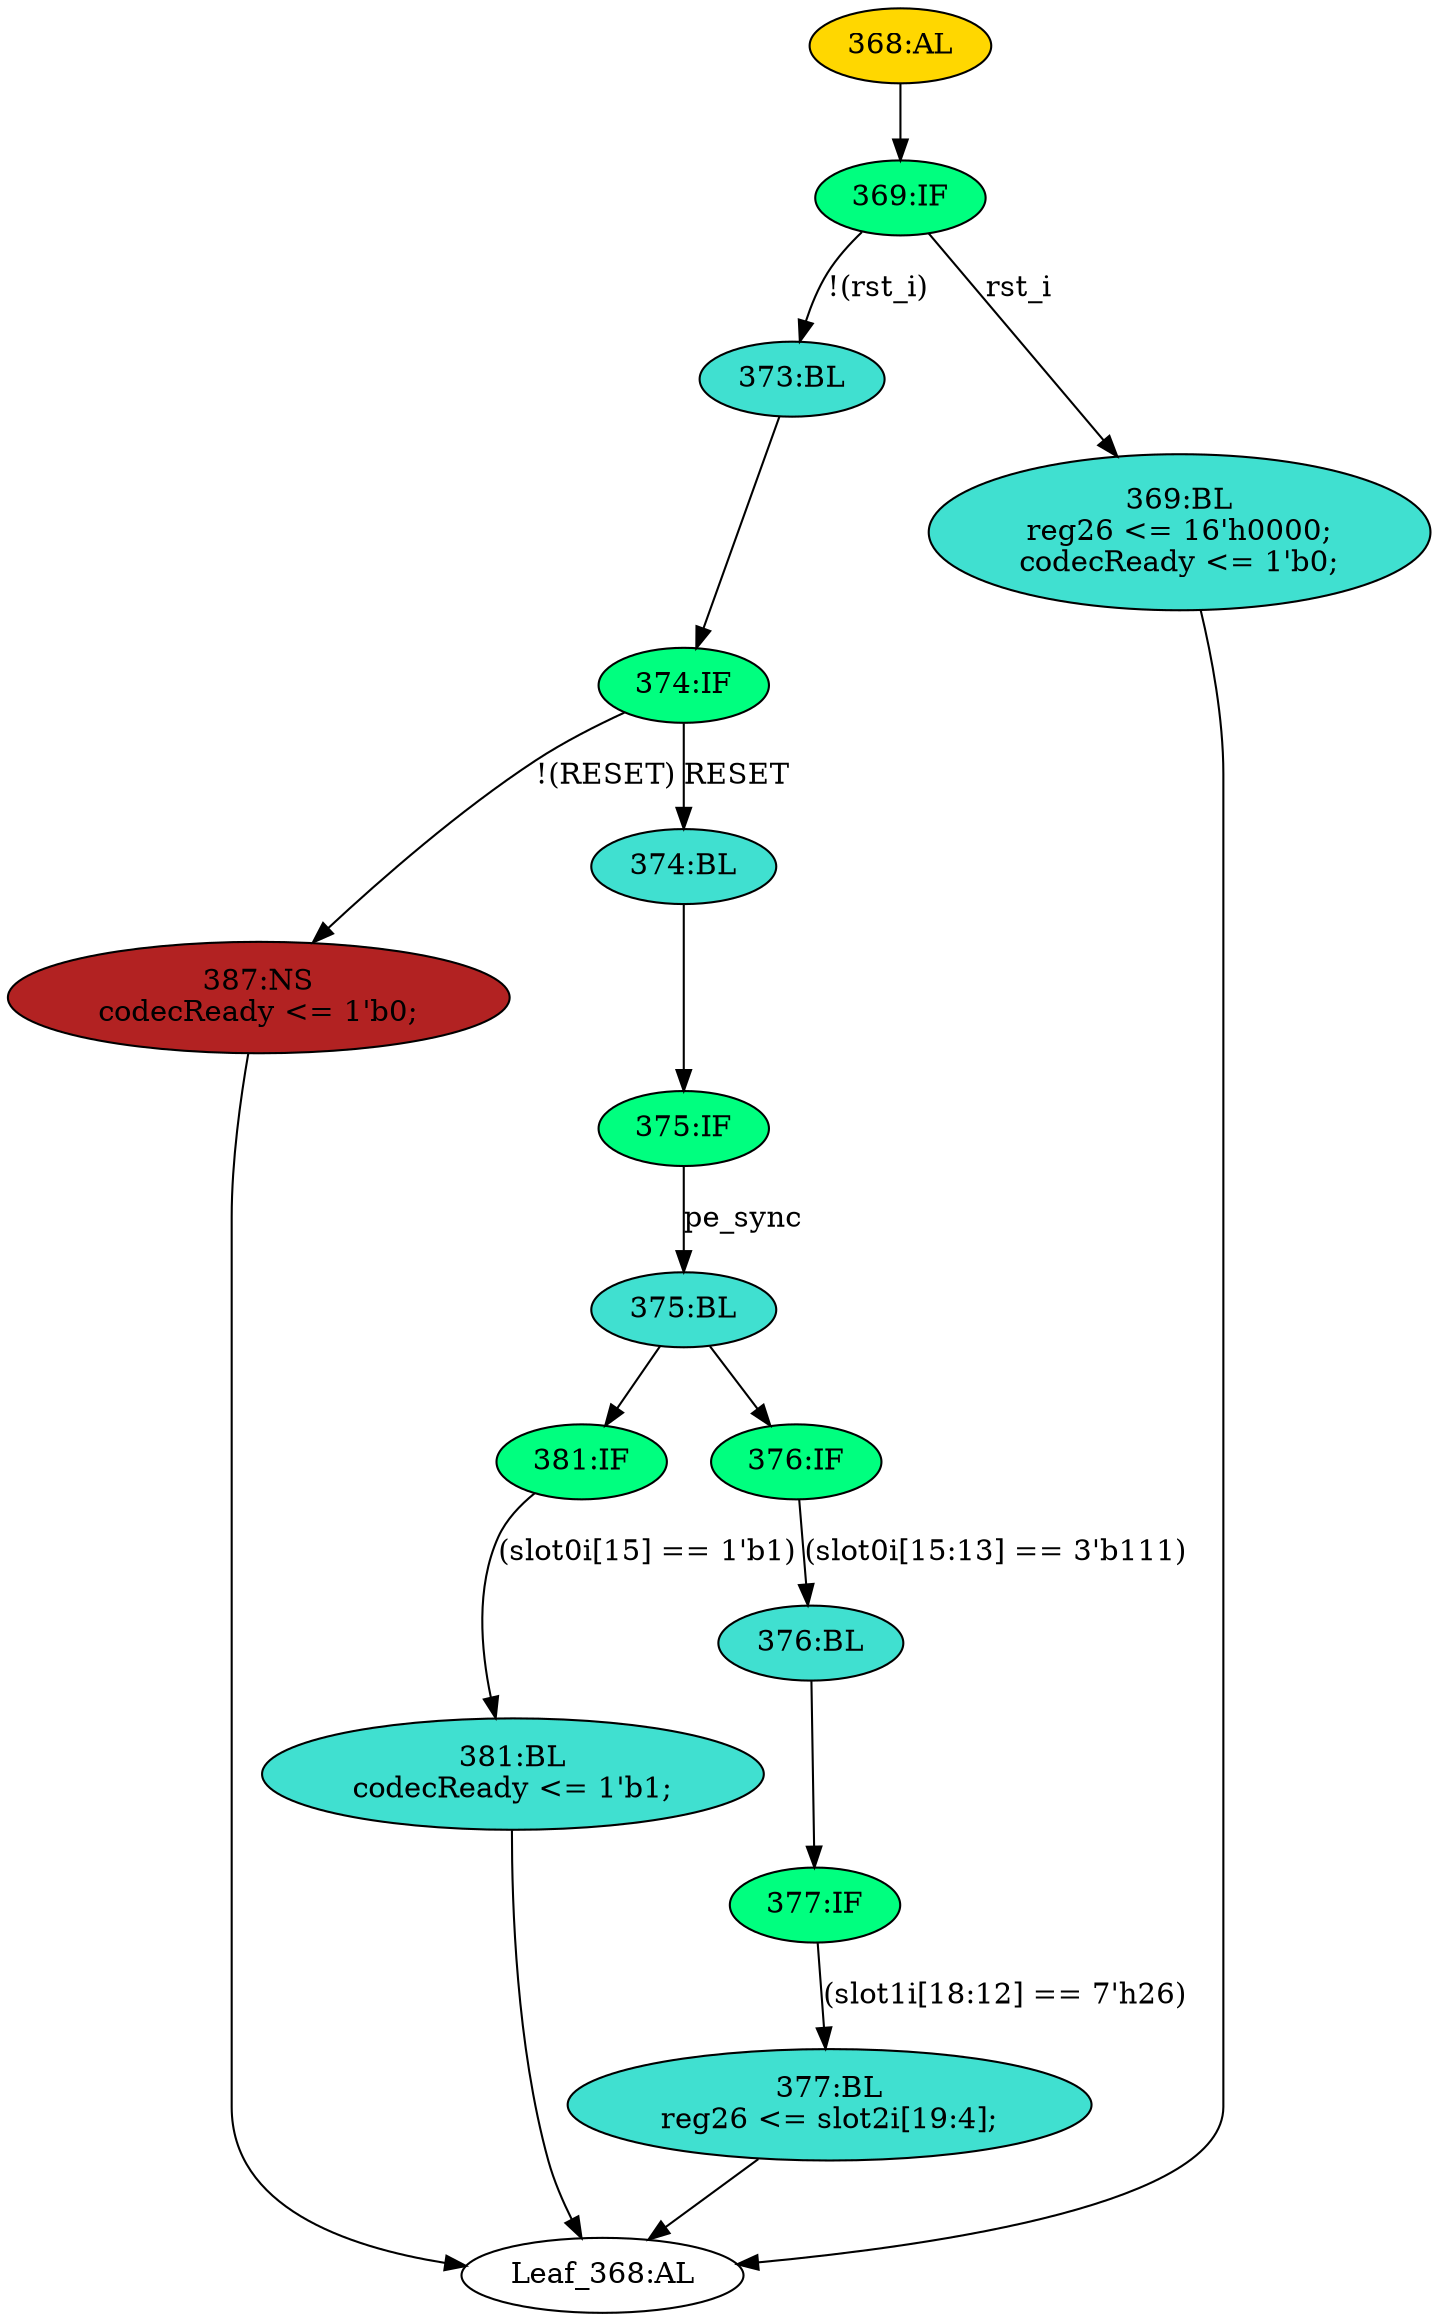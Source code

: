 strict digraph "" {
	node [label="\N"];
	"368:AL"	 [ast="<pyverilog.vparser.ast.Always object at 0x7f8ba86cab10>",
		clk_sens=True,
		fillcolor=gold,
		label="368:AL",
		sens="['clk_i']",
		statements="[]",
		style=filled,
		typ=Always,
		use_var="['RESET', 'rst_i', 'pe_sync', 'slot2i', 'slot1i', 'slot0i']"];
	"369:IF"	 [ast="<pyverilog.vparser.ast.IfStatement object at 0x7f8ba86cac10>",
		fillcolor=springgreen,
		label="369:IF",
		statements="[]",
		style=filled,
		typ=IfStatement];
	"368:AL" -> "369:IF"	 [cond="[]",
		lineno=None];
	"387:NS"	 [ast="<pyverilog.vparser.ast.NonblockingSubstitution object at 0x7f8ba86cad10>",
		fillcolor=firebrick,
		label="387:NS
codecReady <= 1'b0;",
		statements="[<pyverilog.vparser.ast.NonblockingSubstitution object at 0x7f8ba86cad10>]",
		style=filled,
		typ=NonblockingSubstitution];
	"Leaf_368:AL"	 [def_var="['codecReady', 'reg26']",
		label="Leaf_368:AL"];
	"387:NS" -> "Leaf_368:AL"	 [cond="[]",
		lineno=None];
	"377:BL"	 [ast="<pyverilog.vparser.ast.Block object at 0x7f8ba86d7090>",
		fillcolor=turquoise,
		label="377:BL
reg26 <= slot2i[19:4];",
		statements="[<pyverilog.vparser.ast.NonblockingSubstitution object at 0x7f8ba86d70d0>]",
		style=filled,
		typ=Block];
	"377:BL" -> "Leaf_368:AL"	 [cond="[]",
		lineno=None];
	"381:IF"	 [ast="<pyverilog.vparser.ast.IfStatement object at 0x7f8ba86d75d0>",
		fillcolor=springgreen,
		label="381:IF",
		statements="[]",
		style=filled,
		typ=IfStatement];
	"381:BL"	 [ast="<pyverilog.vparser.ast.Block object at 0x7f8ba86d7610>",
		fillcolor=turquoise,
		label="381:BL
codecReady <= 1'b1;",
		statements="[<pyverilog.vparser.ast.NonblockingSubstitution object at 0x7f8ba86d7650>]",
		style=filled,
		typ=Block];
	"381:IF" -> "381:BL"	 [cond="['slot0i']",
		label="(slot0i[15] == 1'b1)",
		lineno=381];
	"376:IF"	 [ast="<pyverilog.vparser.ast.IfStatement object at 0x7f8ba86caf90>",
		fillcolor=springgreen,
		label="376:IF",
		statements="[]",
		style=filled,
		typ=IfStatement];
	"376:BL"	 [ast="<pyverilog.vparser.ast.Block object at 0x7f8ba86cafd0>",
		fillcolor=turquoise,
		label="376:BL",
		statements="[]",
		style=filled,
		typ=Block];
	"376:IF" -> "376:BL"	 [cond="['slot0i']",
		label="(slot0i[15:13] == 3'b111)",
		lineno=376];
	"377:IF"	 [ast="<pyverilog.vparser.ast.IfStatement object at 0x7f8ba86d7050>",
		fillcolor=springgreen,
		label="377:IF",
		statements="[]",
		style=filled,
		typ=IfStatement];
	"377:IF" -> "377:BL"	 [cond="['slot1i']",
		label="(slot1i[18:12] == 7'h26)",
		lineno=377];
	"374:BL"	 [ast="<pyverilog.vparser.ast.Block object at 0x7f8ba86caed0>",
		fillcolor=turquoise,
		label="374:BL",
		statements="[]",
		style=filled,
		typ=Block];
	"375:IF"	 [ast="<pyverilog.vparser.ast.IfStatement object at 0x7f8ba86caf10>",
		fillcolor=springgreen,
		label="375:IF",
		statements="[]",
		style=filled,
		typ=IfStatement];
	"374:BL" -> "375:IF"	 [cond="[]",
		lineno=None];
	"375:BL"	 [ast="<pyverilog.vparser.ast.Block object at 0x7f8ba86caf50>",
		fillcolor=turquoise,
		label="375:BL",
		statements="[]",
		style=filled,
		typ=Block];
	"375:BL" -> "381:IF"	 [cond="[]",
		lineno=None];
	"375:BL" -> "376:IF"	 [cond="[]",
		lineno=None];
	"373:BL"	 [ast="<pyverilog.vparser.ast.Block object at 0x7f8ba86cac90>",
		fillcolor=turquoise,
		label="373:BL",
		statements="[]",
		style=filled,
		typ=Block];
	"369:IF" -> "373:BL"	 [cond="['rst_i']",
		label="!(rst_i)",
		lineno=369];
	"369:BL"	 [ast="<pyverilog.vparser.ast.Block object at 0x7f8ba86d7950>",
		fillcolor=turquoise,
		label="369:BL
reg26 <= 16'h0000;
codecReady <= 1'b0;",
		statements="[<pyverilog.vparser.ast.NonblockingSubstitution object at 0x7f8ba86d7990>, <pyverilog.vparser.ast.NonblockingSubstitution object \
at 0x7f8ba86d7ad0>]",
		style=filled,
		typ=Block];
	"369:IF" -> "369:BL"	 [cond="['rst_i']",
		label=rst_i,
		lineno=369];
	"376:BL" -> "377:IF"	 [cond="[]",
		lineno=None];
	"375:IF" -> "375:BL"	 [cond="['pe_sync']",
		label=pe_sync,
		lineno=375];
	"381:BL" -> "Leaf_368:AL"	 [cond="[]",
		lineno=None];
	"374:IF"	 [ast="<pyverilog.vparser.ast.IfStatement object at 0x7f8ba86cacd0>",
		fillcolor=springgreen,
		label="374:IF",
		statements="[]",
		style=filled,
		typ=IfStatement];
	"373:BL" -> "374:IF"	 [cond="[]",
		lineno=None];
	"369:BL" -> "Leaf_368:AL"	 [cond="[]",
		lineno=None];
	"374:IF" -> "387:NS"	 [cond="['RESET']",
		label="!(RESET)",
		lineno=374];
	"374:IF" -> "374:BL"	 [cond="['RESET']",
		label=RESET,
		lineno=374];
}
